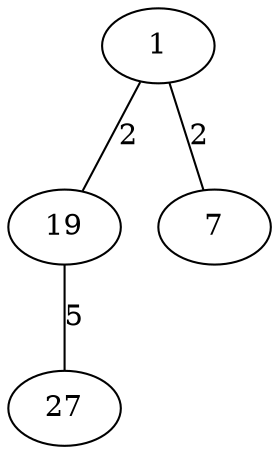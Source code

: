 graph{
   27;
   1;
   19;
   7;
   1 -- 7 [label="2"];
   19 -- 27 [label="5"];
   1 -- 19 [label="2"];
}